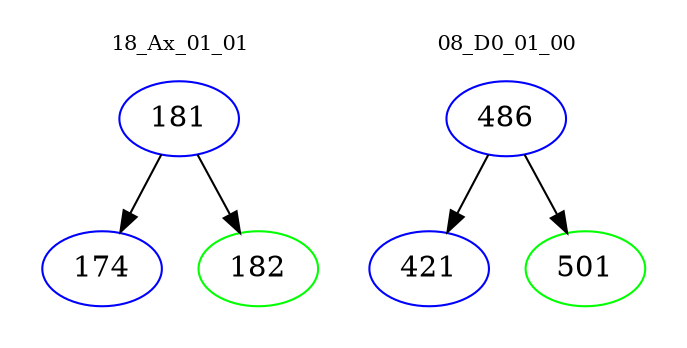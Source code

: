 digraph{
subgraph cluster_0 {
color = white
label = "18_Ax_01_01";
fontsize=10;
T0_181 [label="181", color="blue"]
T0_181 -> T0_174 [color="black"]
T0_174 [label="174", color="blue"]
T0_181 -> T0_182 [color="black"]
T0_182 [label="182", color="green"]
}
subgraph cluster_1 {
color = white
label = "08_D0_01_00";
fontsize=10;
T1_486 [label="486", color="blue"]
T1_486 -> T1_421 [color="black"]
T1_421 [label="421", color="blue"]
T1_486 -> T1_501 [color="black"]
T1_501 [label="501", color="green"]
}
}
